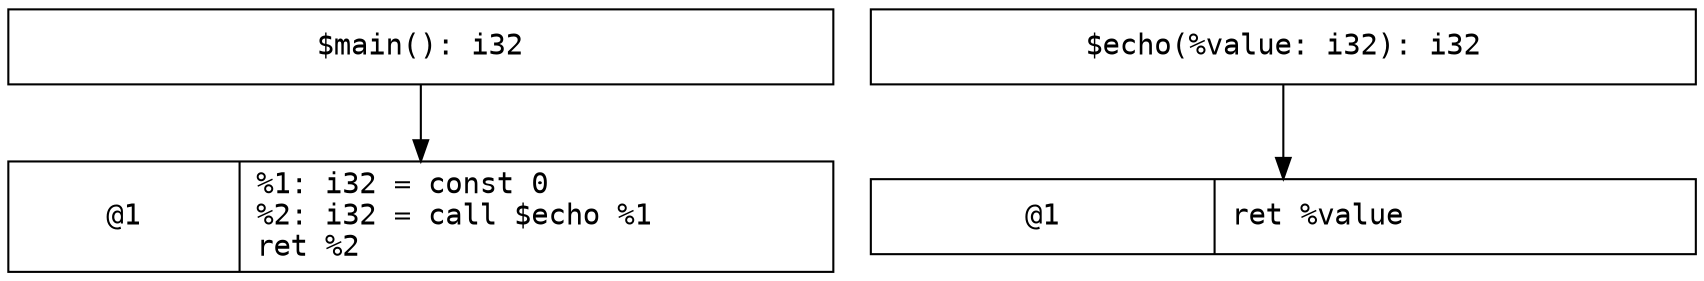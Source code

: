 digraph {
   node [shape=record,width=5.5,fontname=monospace]

   subgraph {
      "$main(): i32" -> "$main@1"

      "$main@1" [label="@1|%1: i32 = const 0\l%2: i32 = call $echo %1\lret %2\l"]
   }

   subgraph {
      "$echo(%value: i32): i32" -> "$echo@1"

      "$echo@1" [label="@1|ret %value\l"]
   }
}
